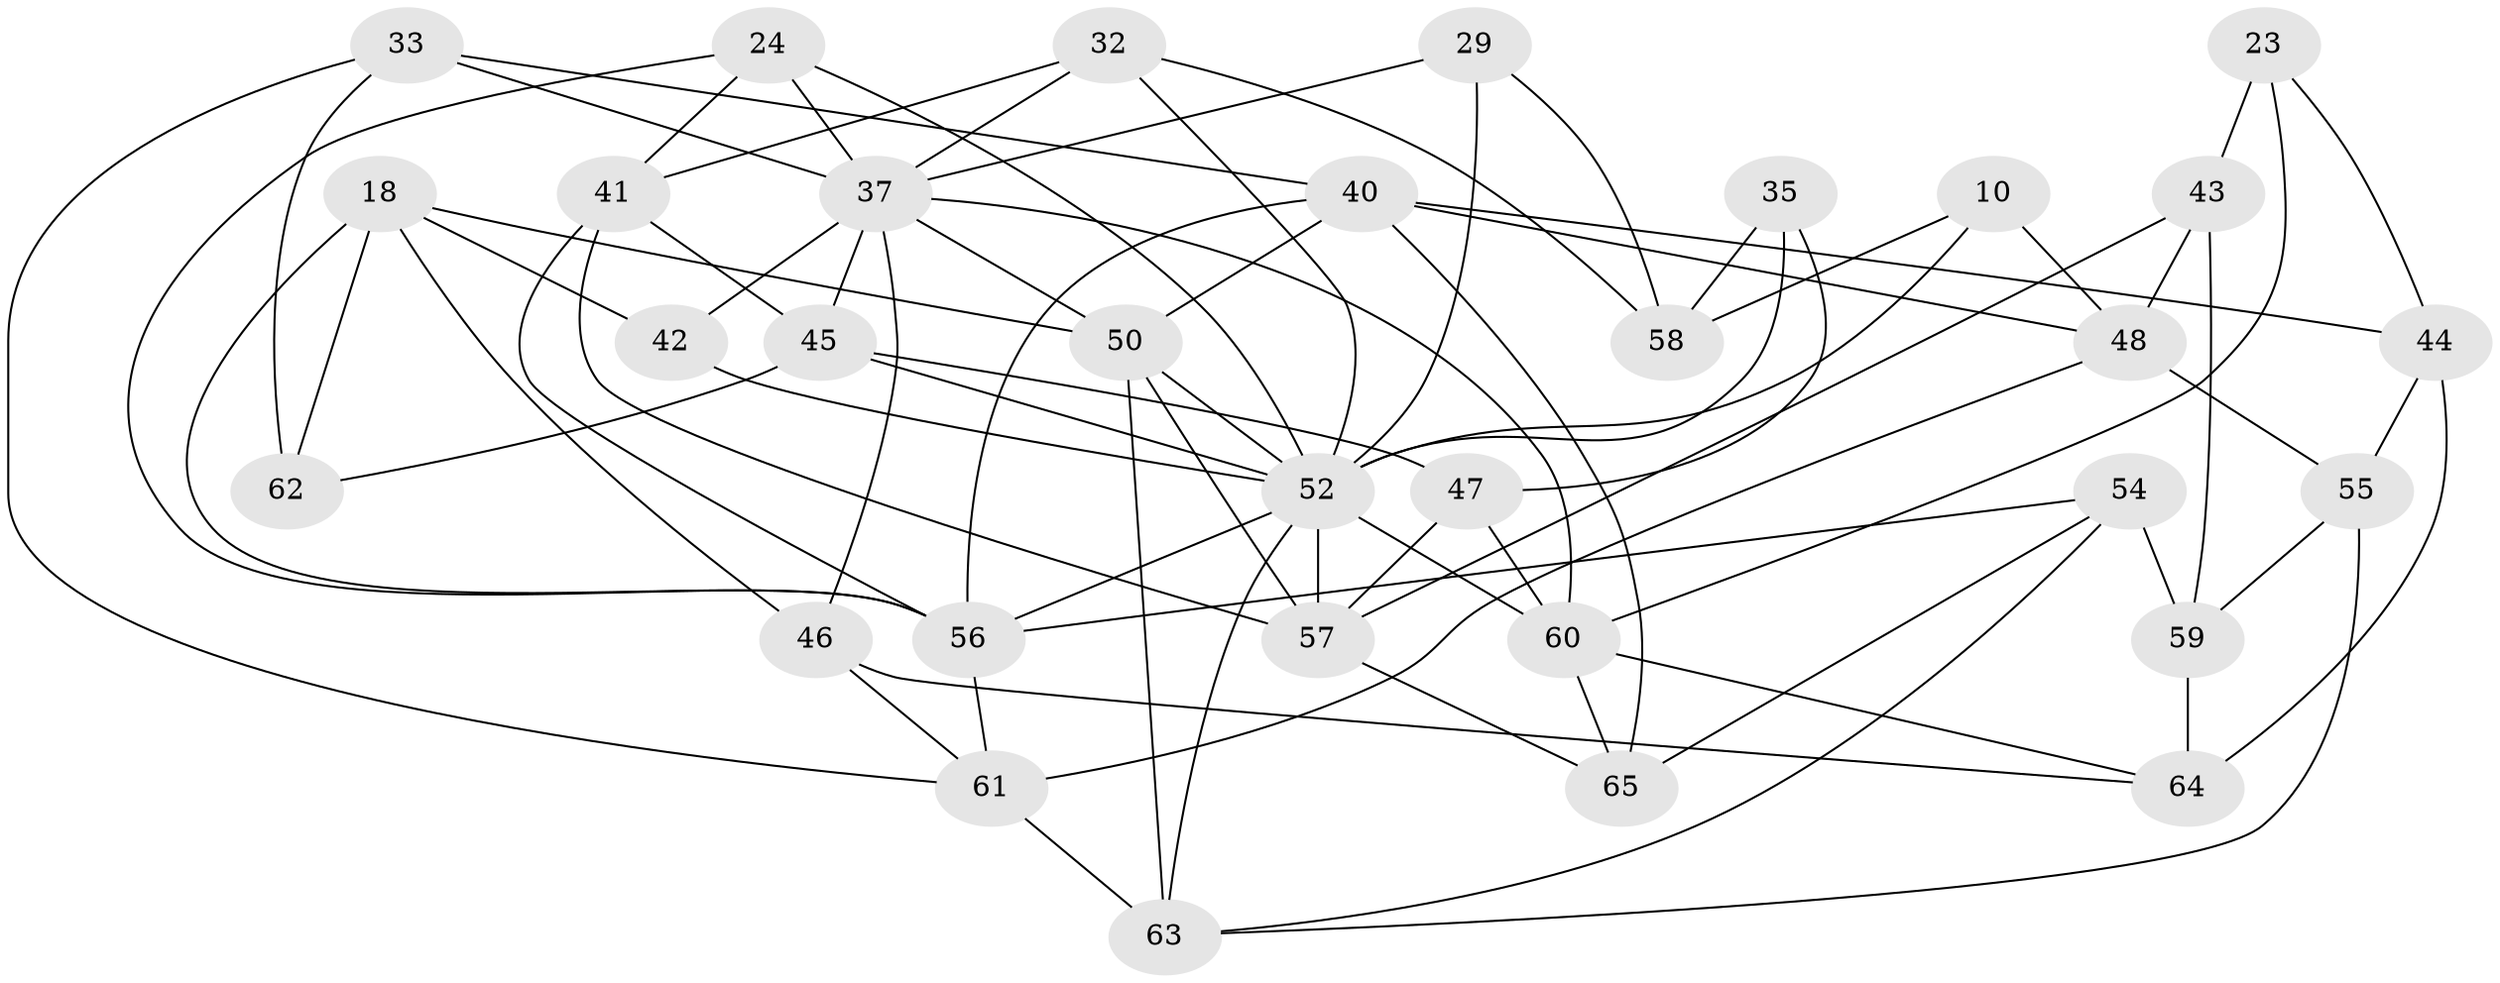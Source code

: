 // original degree distribution, {4: 1.0}
// Generated by graph-tools (version 1.1) at 2025/56/03/09/25 04:56:16]
// undirected, 32 vertices, 76 edges
graph export_dot {
graph [start="1"]
  node [color=gray90,style=filled];
  10;
  18 [super="+16"];
  23;
  24 [super="+22"];
  29;
  32;
  33;
  35;
  37 [super="+34"];
  40 [super="+30+20"];
  41 [super="+11"];
  42;
  43 [super="+5"];
  44;
  45 [super="+17"];
  46;
  47;
  48 [super="+8"];
  50 [super="+7+36"];
  52 [super="+27+39+25"];
  54 [super="+21"];
  55;
  56 [super="+4+38+13+19"];
  57 [super="+9+53"];
  58;
  59 [super="+28"];
  60 [super="+51"];
  61 [super="+31"];
  62;
  63 [super="+49"];
  64;
  65 [super="+26"];
  10 -- 58;
  10 -- 48 [weight=2];
  10 -- 52;
  18 -- 46;
  18 -- 50;
  18 -- 56 [weight=2];
  18 -- 42;
  18 -- 62;
  23 -- 44;
  23 -- 43 [weight=2];
  23 -- 60;
  24 -- 37 [weight=2];
  24 -- 56 [weight=2];
  24 -- 41;
  24 -- 52;
  29 -- 58;
  29 -- 52 [weight=2];
  29 -- 37;
  32 -- 58;
  32 -- 52;
  32 -- 41;
  32 -- 37;
  33 -- 62;
  33 -- 61;
  33 -- 37;
  33 -- 40;
  35 -- 47;
  35 -- 58;
  35 -- 52 [weight=2];
  37 -- 50;
  37 -- 46;
  37 -- 42;
  37 -- 45;
  37 -- 60;
  40 -- 48;
  40 -- 56 [weight=2];
  40 -- 65;
  40 -- 50 [weight=2];
  40 -- 44;
  41 -- 57 [weight=2];
  41 -- 45;
  41 -- 56;
  42 -- 52 [weight=2];
  43 -- 57;
  43 -- 59 [weight=2];
  43 -- 48;
  44 -- 64;
  44 -- 55;
  45 -- 62 [weight=2];
  45 -- 47;
  45 -- 52;
  46 -- 64;
  46 -- 61;
  47 -- 60;
  47 -- 57;
  48 -- 55;
  48 -- 61;
  50 -- 57 [weight=2];
  50 -- 63;
  50 -- 52;
  52 -- 60 [weight=2];
  52 -- 56 [weight=3];
  52 -- 57;
  52 -- 63;
  54 -- 65 [weight=2];
  54 -- 59 [weight=2];
  54 -- 56;
  54 -- 63;
  55 -- 63;
  55 -- 59;
  56 -- 61;
  57 -- 65;
  59 -- 64;
  60 -- 65 [weight=2];
  60 -- 64;
  61 -- 63 [weight=2];
}
